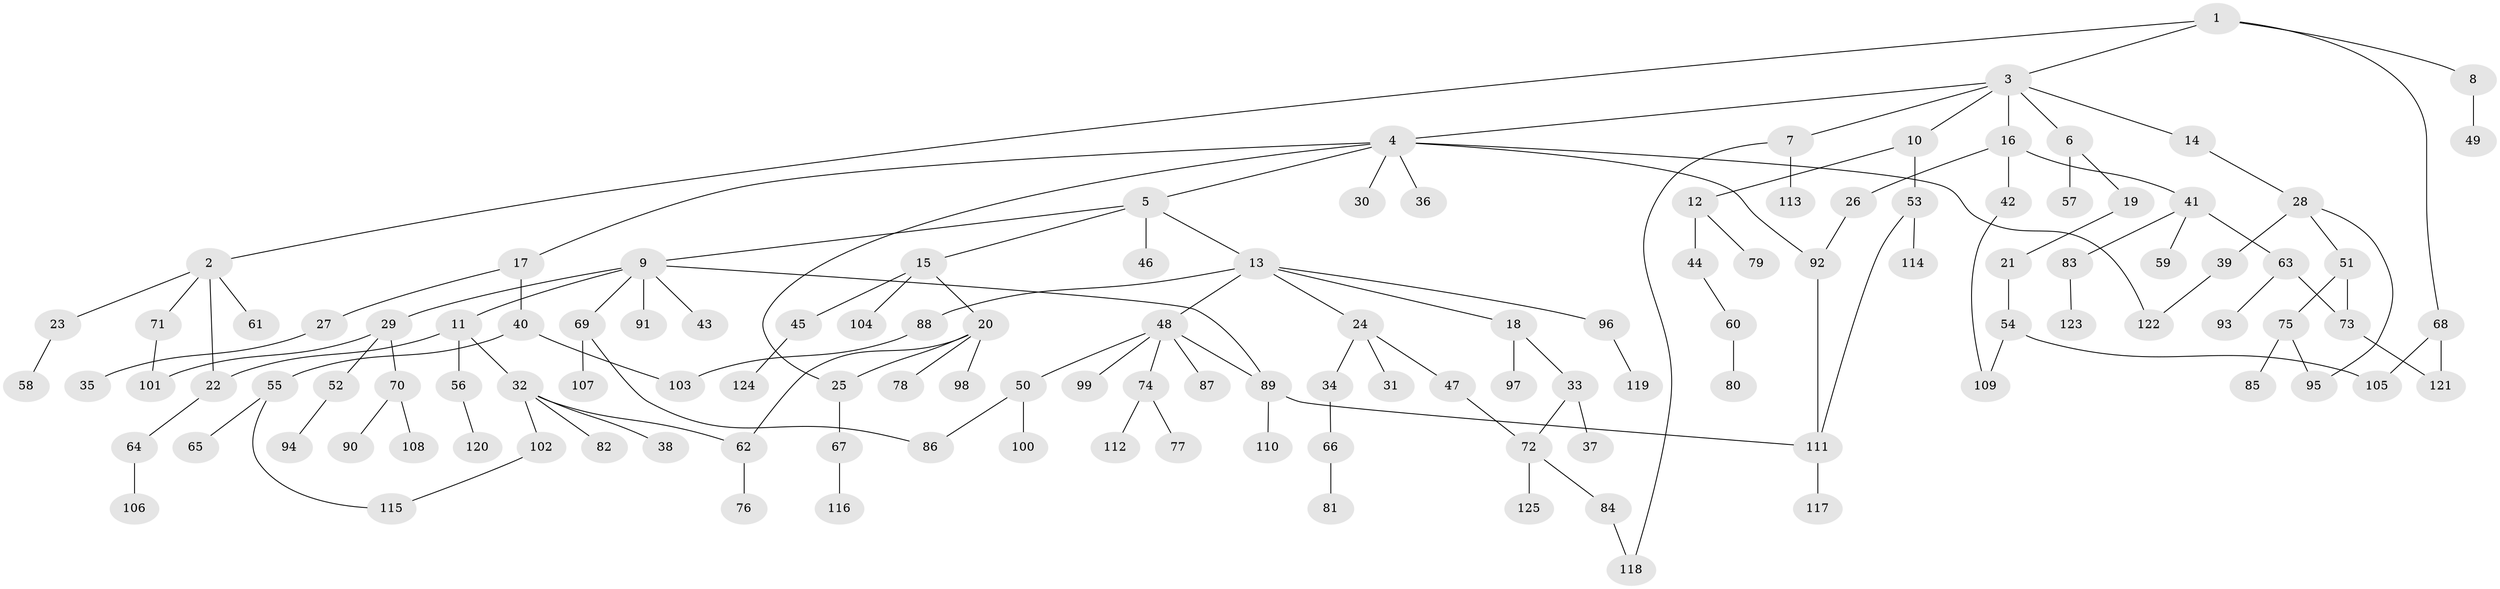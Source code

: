 // Generated by graph-tools (version 1.1) at 2025/00/03/09/25 03:00:58]
// undirected, 125 vertices, 143 edges
graph export_dot {
graph [start="1"]
  node [color=gray90,style=filled];
  1;
  2;
  3;
  4;
  5;
  6;
  7;
  8;
  9;
  10;
  11;
  12;
  13;
  14;
  15;
  16;
  17;
  18;
  19;
  20;
  21;
  22;
  23;
  24;
  25;
  26;
  27;
  28;
  29;
  30;
  31;
  32;
  33;
  34;
  35;
  36;
  37;
  38;
  39;
  40;
  41;
  42;
  43;
  44;
  45;
  46;
  47;
  48;
  49;
  50;
  51;
  52;
  53;
  54;
  55;
  56;
  57;
  58;
  59;
  60;
  61;
  62;
  63;
  64;
  65;
  66;
  67;
  68;
  69;
  70;
  71;
  72;
  73;
  74;
  75;
  76;
  77;
  78;
  79;
  80;
  81;
  82;
  83;
  84;
  85;
  86;
  87;
  88;
  89;
  90;
  91;
  92;
  93;
  94;
  95;
  96;
  97;
  98;
  99;
  100;
  101;
  102;
  103;
  104;
  105;
  106;
  107;
  108;
  109;
  110;
  111;
  112;
  113;
  114;
  115;
  116;
  117;
  118;
  119;
  120;
  121;
  122;
  123;
  124;
  125;
  1 -- 2;
  1 -- 3;
  1 -- 8;
  1 -- 68;
  2 -- 23;
  2 -- 61;
  2 -- 71;
  2 -- 22;
  3 -- 4;
  3 -- 6;
  3 -- 7;
  3 -- 10;
  3 -- 14;
  3 -- 16;
  4 -- 5;
  4 -- 17;
  4 -- 25;
  4 -- 30;
  4 -- 36;
  4 -- 92;
  4 -- 122;
  5 -- 9;
  5 -- 13;
  5 -- 15;
  5 -- 46;
  6 -- 19;
  6 -- 57;
  7 -- 113;
  7 -- 118;
  8 -- 49;
  9 -- 11;
  9 -- 29;
  9 -- 43;
  9 -- 69;
  9 -- 91;
  9 -- 89;
  10 -- 12;
  10 -- 53;
  11 -- 22;
  11 -- 32;
  11 -- 56;
  12 -- 44;
  12 -- 79;
  13 -- 18;
  13 -- 24;
  13 -- 48;
  13 -- 88;
  13 -- 96;
  14 -- 28;
  15 -- 20;
  15 -- 45;
  15 -- 104;
  16 -- 26;
  16 -- 41;
  16 -- 42;
  17 -- 27;
  17 -- 40;
  18 -- 33;
  18 -- 97;
  19 -- 21;
  20 -- 78;
  20 -- 98;
  20 -- 25;
  20 -- 62;
  21 -- 54;
  22 -- 64;
  23 -- 58;
  24 -- 31;
  24 -- 34;
  24 -- 47;
  25 -- 67;
  26 -- 92;
  27 -- 35;
  28 -- 39;
  28 -- 51;
  28 -- 95;
  29 -- 52;
  29 -- 70;
  29 -- 101;
  32 -- 38;
  32 -- 62;
  32 -- 82;
  32 -- 102;
  33 -- 37;
  33 -- 72;
  34 -- 66;
  39 -- 122;
  40 -- 55;
  40 -- 103;
  41 -- 59;
  41 -- 63;
  41 -- 83;
  42 -- 109;
  44 -- 60;
  45 -- 124;
  47 -- 72;
  48 -- 50;
  48 -- 74;
  48 -- 87;
  48 -- 89;
  48 -- 99;
  50 -- 100;
  50 -- 86;
  51 -- 75;
  51 -- 73;
  52 -- 94;
  53 -- 111;
  53 -- 114;
  54 -- 105;
  54 -- 109;
  55 -- 65;
  55 -- 115;
  56 -- 120;
  60 -- 80;
  62 -- 76;
  63 -- 73;
  63 -- 93;
  64 -- 106;
  66 -- 81;
  67 -- 116;
  68 -- 105;
  68 -- 121;
  69 -- 86;
  69 -- 107;
  70 -- 90;
  70 -- 108;
  71 -- 101;
  72 -- 84;
  72 -- 125;
  73 -- 121;
  74 -- 77;
  74 -- 112;
  75 -- 85;
  75 -- 95;
  83 -- 123;
  84 -- 118;
  88 -- 103;
  89 -- 110;
  89 -- 111;
  92 -- 111;
  96 -- 119;
  102 -- 115;
  111 -- 117;
}
